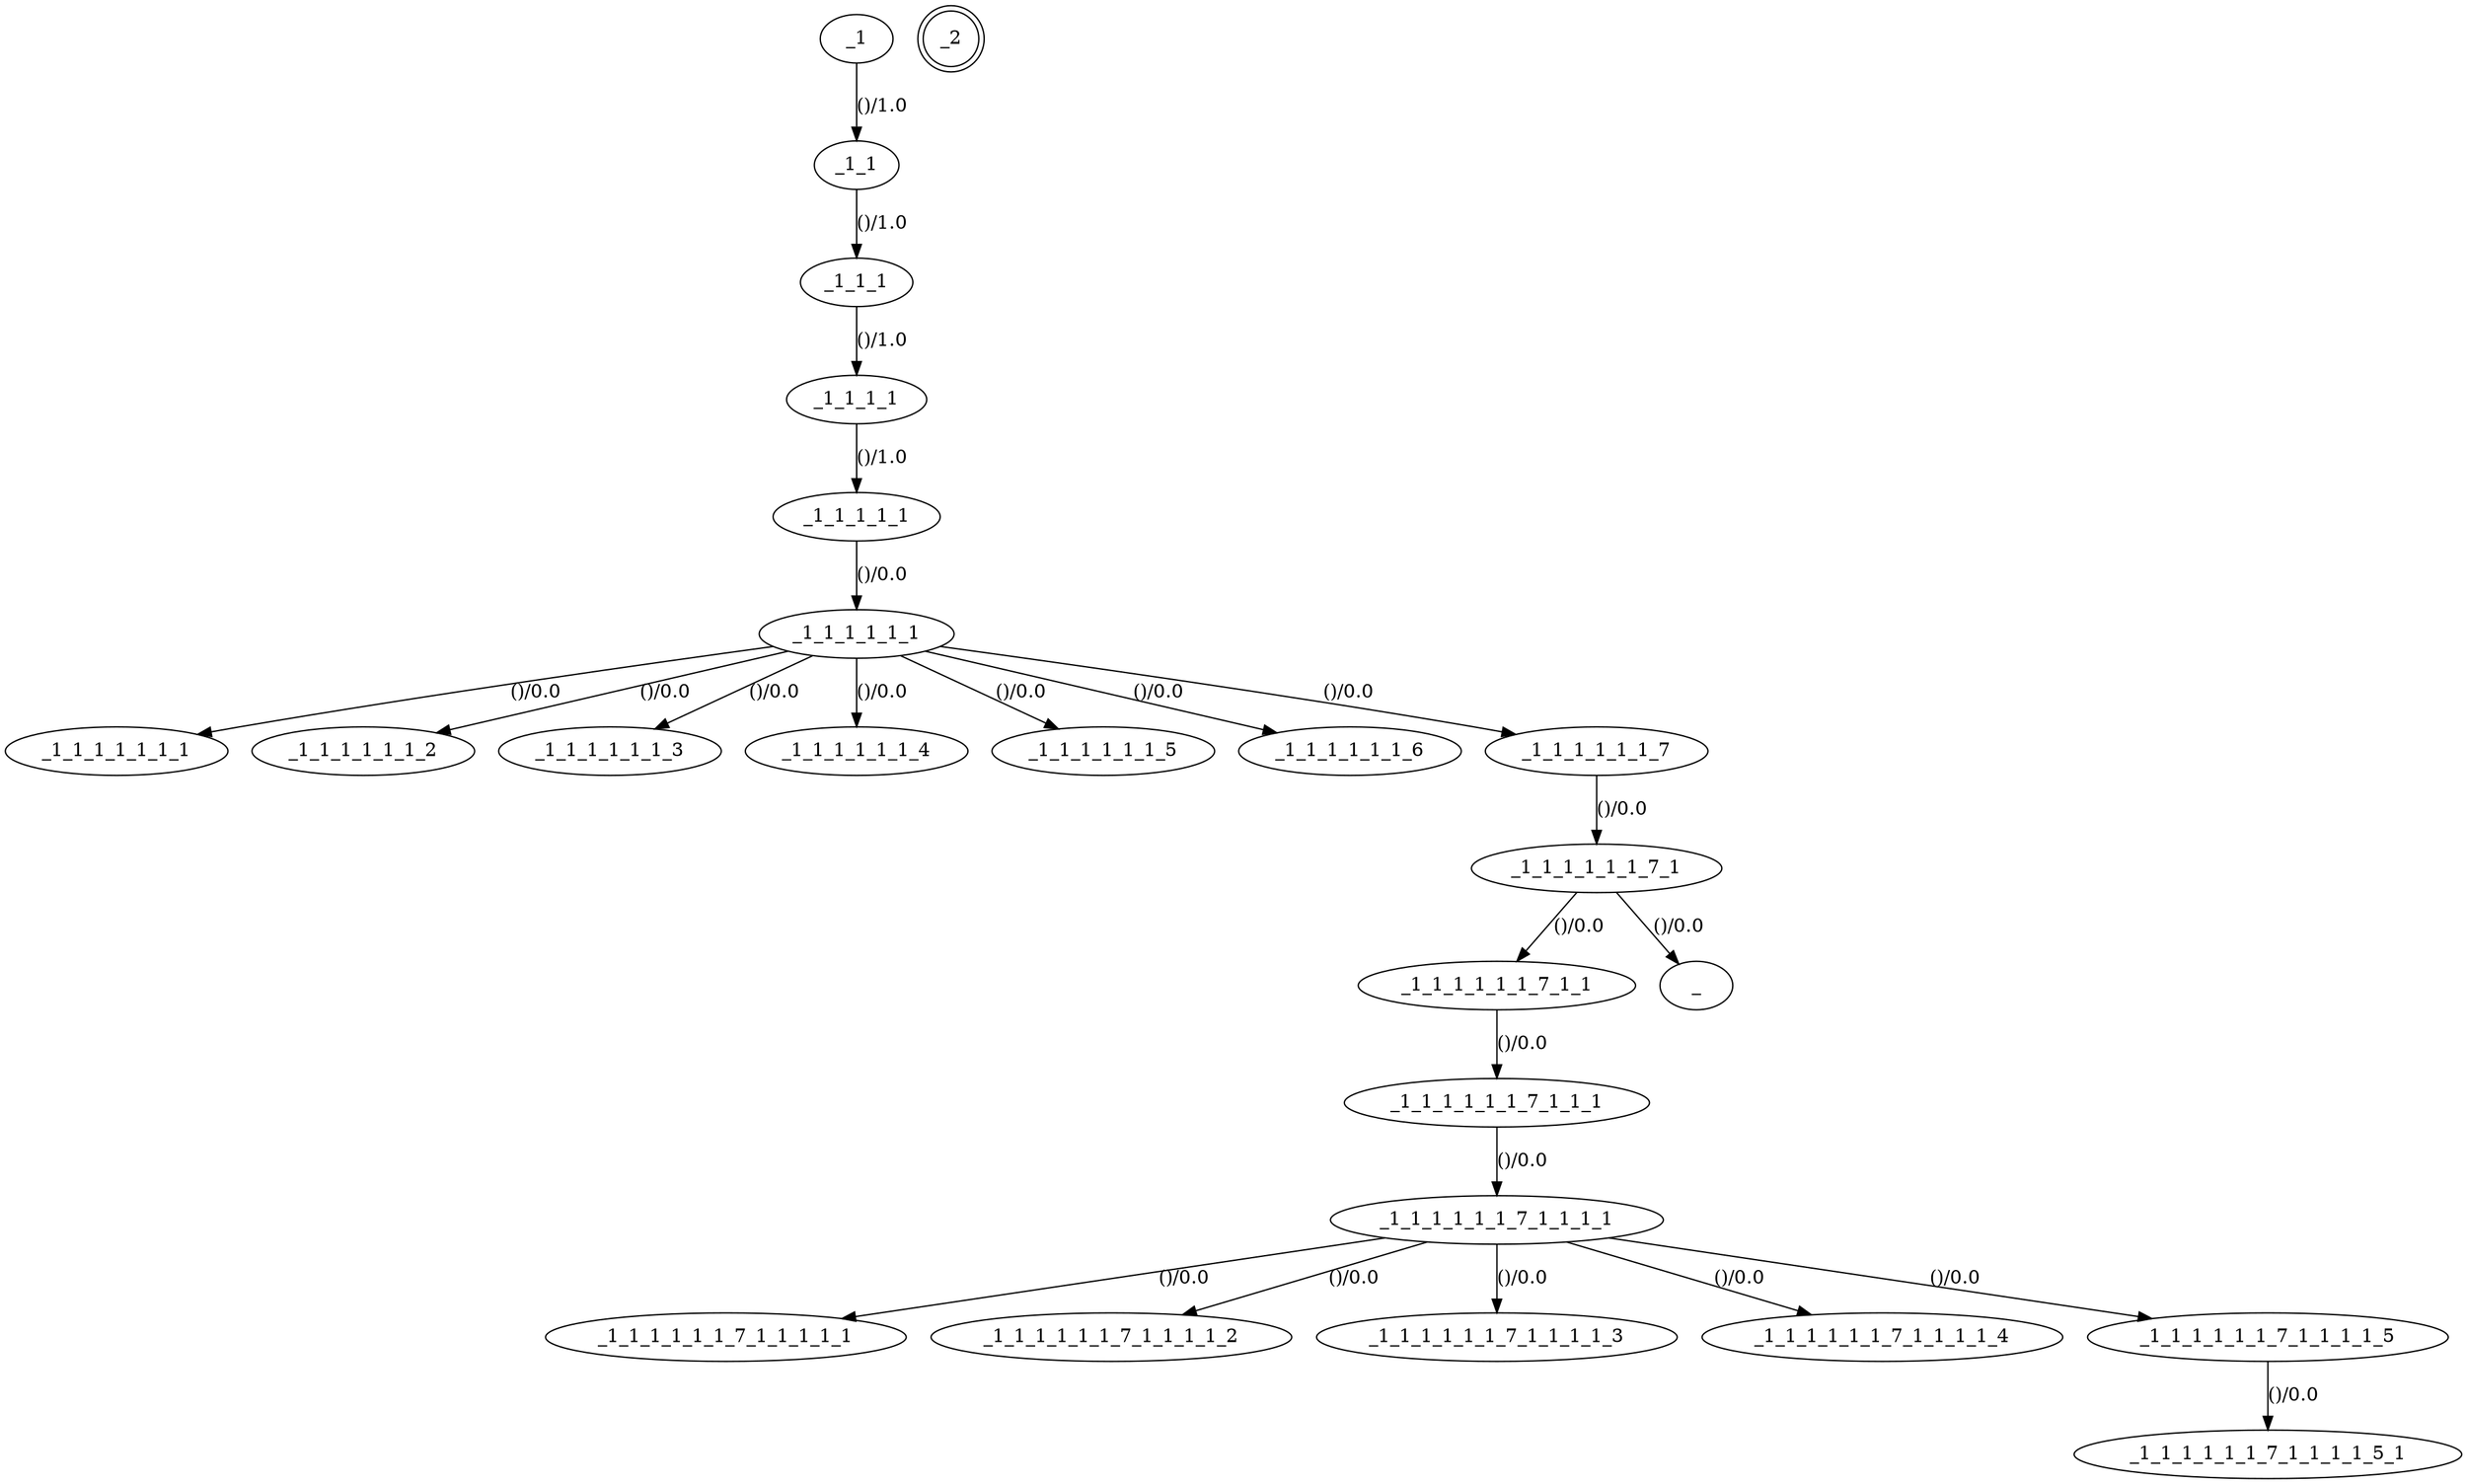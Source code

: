 digraph default_model {
//States
_1
_1_1_1
_1_1
_1_1_1_1
_1_1_1_1_1
_1_1_1_1_1_1
_1_1_1_1_1_1_1
_1_1_1_1_1_1_2
_1_1_1_1_1_1_3
_1_1_1_1_1_1_4
_1_1_1_1_1_1_5
_1_1_1_1_1_1_6
_1_1_1_1_1_1_7
_1_1_1_1_1_1_7_1
_1_1_1_1_1_1_7_1_1
_1_1_1_1_1_1_7_1_1_1
_1_1_1_1_1_1_7_1_1_1_1
_1_1_1_1_1_1_7_1_1_1_1_1
_1_1_1_1_1_1_7_1_1_1_1_2
_1_1_1_1_1_1_7_1_1_1_1_3
_1_1_1_1_1_1_7_1_1_1_1_4
_1_1_1_1_1_1_7_1_1_1_1_5
_1_1_1_1_1_1_7_1_1_1_1_5_1
_2[shape = "doublecircle"]
//Transitions
_1 -> _1_1[ label = "()/1.0", probability = "1.0", set_guard = "(u'', u'')", check_guard = "(u'', u'')", edge_id = "fc549930-c01f-11e5-bdbc-a94980e8de8d"]
_1_1 -> _1_1_1[ label = "()/1.0", probability = "1.0", set_guard = "(u'', u'')", check_guard = "(u'', u'')", edge_id = "fe4879ee-c01f-11e5-8b18-a94980e8de8d"]
_1_1_1 -> _1_1_1_1[ label = "()/1.0", probability = "1.0", set_guard = "(u'', u'')", check_guard = "(u'', u'')", edge_id = "ac323121-c02d-11e5-8503-a94980e8de8d"]
_1_1_1_1 -> _1_1_1_1_1[ label = "()/1.0", probability = "1.0", set_guard = "(u'', u'')", check_guard = "(u'', u'')", edge_id = "2e873671-c02e-11e5-a260-a94980e8de8d"]
_1_1_1_1_1 -> _1_1_1_1_1_1[ label = "()/0.0", probability = "0.0", set_guard = "('', '')", check_guard = "('', '')", edge_id = "fa83d631-c032-11e5-aabc-a94980e8de8d"]
_1_1_1_1_1_1 -> _1_1_1_1_1_1_1[ label = "()/0.0", probability = "0.0", set_guard = "('', '')", check_guard = "('', '')", edge_id = "8bbcdc9f-c038-11e5-88a6-a94980e8de8d"]
_1_1_1_1_1_1 -> _1_1_1_1_1_1_2[ label = "()/0.0", probability = "0.0", set_guard = "('', '')", check_guard = "('', '')", edge_id = "e2cac7ef-c038-11e5-b7d3-a94980e8de8d"]
_1_1_1_1_1_1 -> _1_1_1_1_1_1_3[ label = "()/0.0", probability = "0.0", set_guard = "('', '')", check_guard = "('', '')", edge_id = "0b82f9ae-c039-11e5-b3ff-a94980e8de8d"]
_1_1_1_1_1_1 -> _1_1_1_1_1_1_4[ label = "()/0.0", probability = "0.0", set_guard = "('', '')", check_guard = "('', '')", edge_id = "3bceb6e2-c039-11e5-9122-a94980e8de8d"]
_1_1_1_1_1_1 -> _1_1_1_1_1_1_5[ label = "()/0.0", probability = "0.0", set_guard = "('', '')", check_guard = "('', '')", edge_id = "fdcfa1a1-c039-11e5-8b14-a94980e8de8d"]
_1_1_1_1_1_1 -> _1_1_1_1_1_1_6[ label = "()/0.0", probability = "0.0", set_guard = "('', '')", check_guard = "('', '')", edge_id = "ff775e30-c039-11e5-93ba-a94980e8de8d"]
_1_1_1_1_1_1 -> _1_1_1_1_1_1_7[ label = "()/0.0", probability = "0.0", set_guard = "('', '')", check_guard = "('', '')", edge_id = "01636f5f-c03d-11e5-94c1-a94980e8de8d"]
_1_1_1_1_1_1_7 -> _1_1_1_1_1_1_7_1[ label = "()/0.0", probability = "0.0", set_guard = "('', '')", check_guard = "('', '')", edge_id = "63c5beb1-c03d-11e5-986f-a94980e8de8d"]
_1_1_1_1_1_1_7_1 -> _1_1_1_1_1_1_7_1_1[ label = "()/0.0", probability = "0.0", set_guard = "('', '')", check_guard = "('', '')", edge_id = "81ed66c1-c03f-11e5-b923-a94980e8de8d"]
_1_1_1_1_1_1_7_1_1 -> _1_1_1_1_1_1_7_1_1_1[ label = "()/0.0", probability = "0.0", set_guard = "('', '')", check_guard = "('', '')", edge_id = "80083690-c040-11e5-a873-a94980e8de8d"]
_1_1_1_1_1_1_7_1_1_1 -> _1_1_1_1_1_1_7_1_1_1_1[ label = "()/0.0", probability = "0.0", set_guard = "('', '')", check_guard = "('', '')", edge_id = "110f70e2-c041-11e5-8143-a94980e8de8d"]
_1_1_1_1_1_1_7_1_1_1_1 -> _1_1_1_1_1_1_7_1_1_1_1_1[ label = "()/0.0", probability = "0.0", set_guard = "('', '')", check_guard = "('', '')", edge_id = "cb99f522-c041-11e5-8451-a94980e8de8d"]
_1_1_1_1_1_1_7_1_1_1_1 -> _1_1_1_1_1_1_7_1_1_1_1_2[ label = "()/0.0", probability = "0.0", set_guard = "('', '')", check_guard = "('', '')", edge_id = "018954a1-c042-11e5-88d0-a94980e8de8d"]
_1_1_1_1_1_1_7_1_1_1_1 -> _1_1_1_1_1_1_7_1_1_1_1_3[ label = "()/0.0", probability = "0.0", set_guard = "('', '')", check_guard = "('', '')", edge_id = "2f99eede-c042-11e5-a975-a94980e8de8d"]
_1_1_1_1_1_1_7_1_1_1_1 -> _1_1_1_1_1_1_7_1_1_1_1_4[ label = "()/0.0", probability = "0.0", set_guard = "('', '')", check_guard = "('', '')", edge_id = "59dcb841-c042-11e5-a3d8-a94980e8de8d"]
_1_1_1_1_1_1_7_1_1_1_1 -> _1_1_1_1_1_1_7_1_1_1_1_5[ label = "()/0.0", probability = "0.0", set_guard = "('', '')", check_guard = "('', '')", edge_id = "9ddb07e2-c042-11e5-a824-a94980e8de8d"]
_1_1_1_1_1_1_7_1_1_1_1_5 -> _1_1_1_1_1_1_7_1_1_1_1_5_1[ label = "()/0.0", probability = "0.0", set_guard = "('', '')", check_guard = "('', '')", edge_id = "a6ca075e-c0c0-11e5-bbbb-a94980e8de8d"]
_1_1_1_1_1_1_7_1 -> _[ label = "()/0.0", probability = "0.0", set_guard = "('', '')", check_guard = "('', '')", edge_id = "90f4aa10-c0c2-11e5-9162-a94980e8de8d"]
}